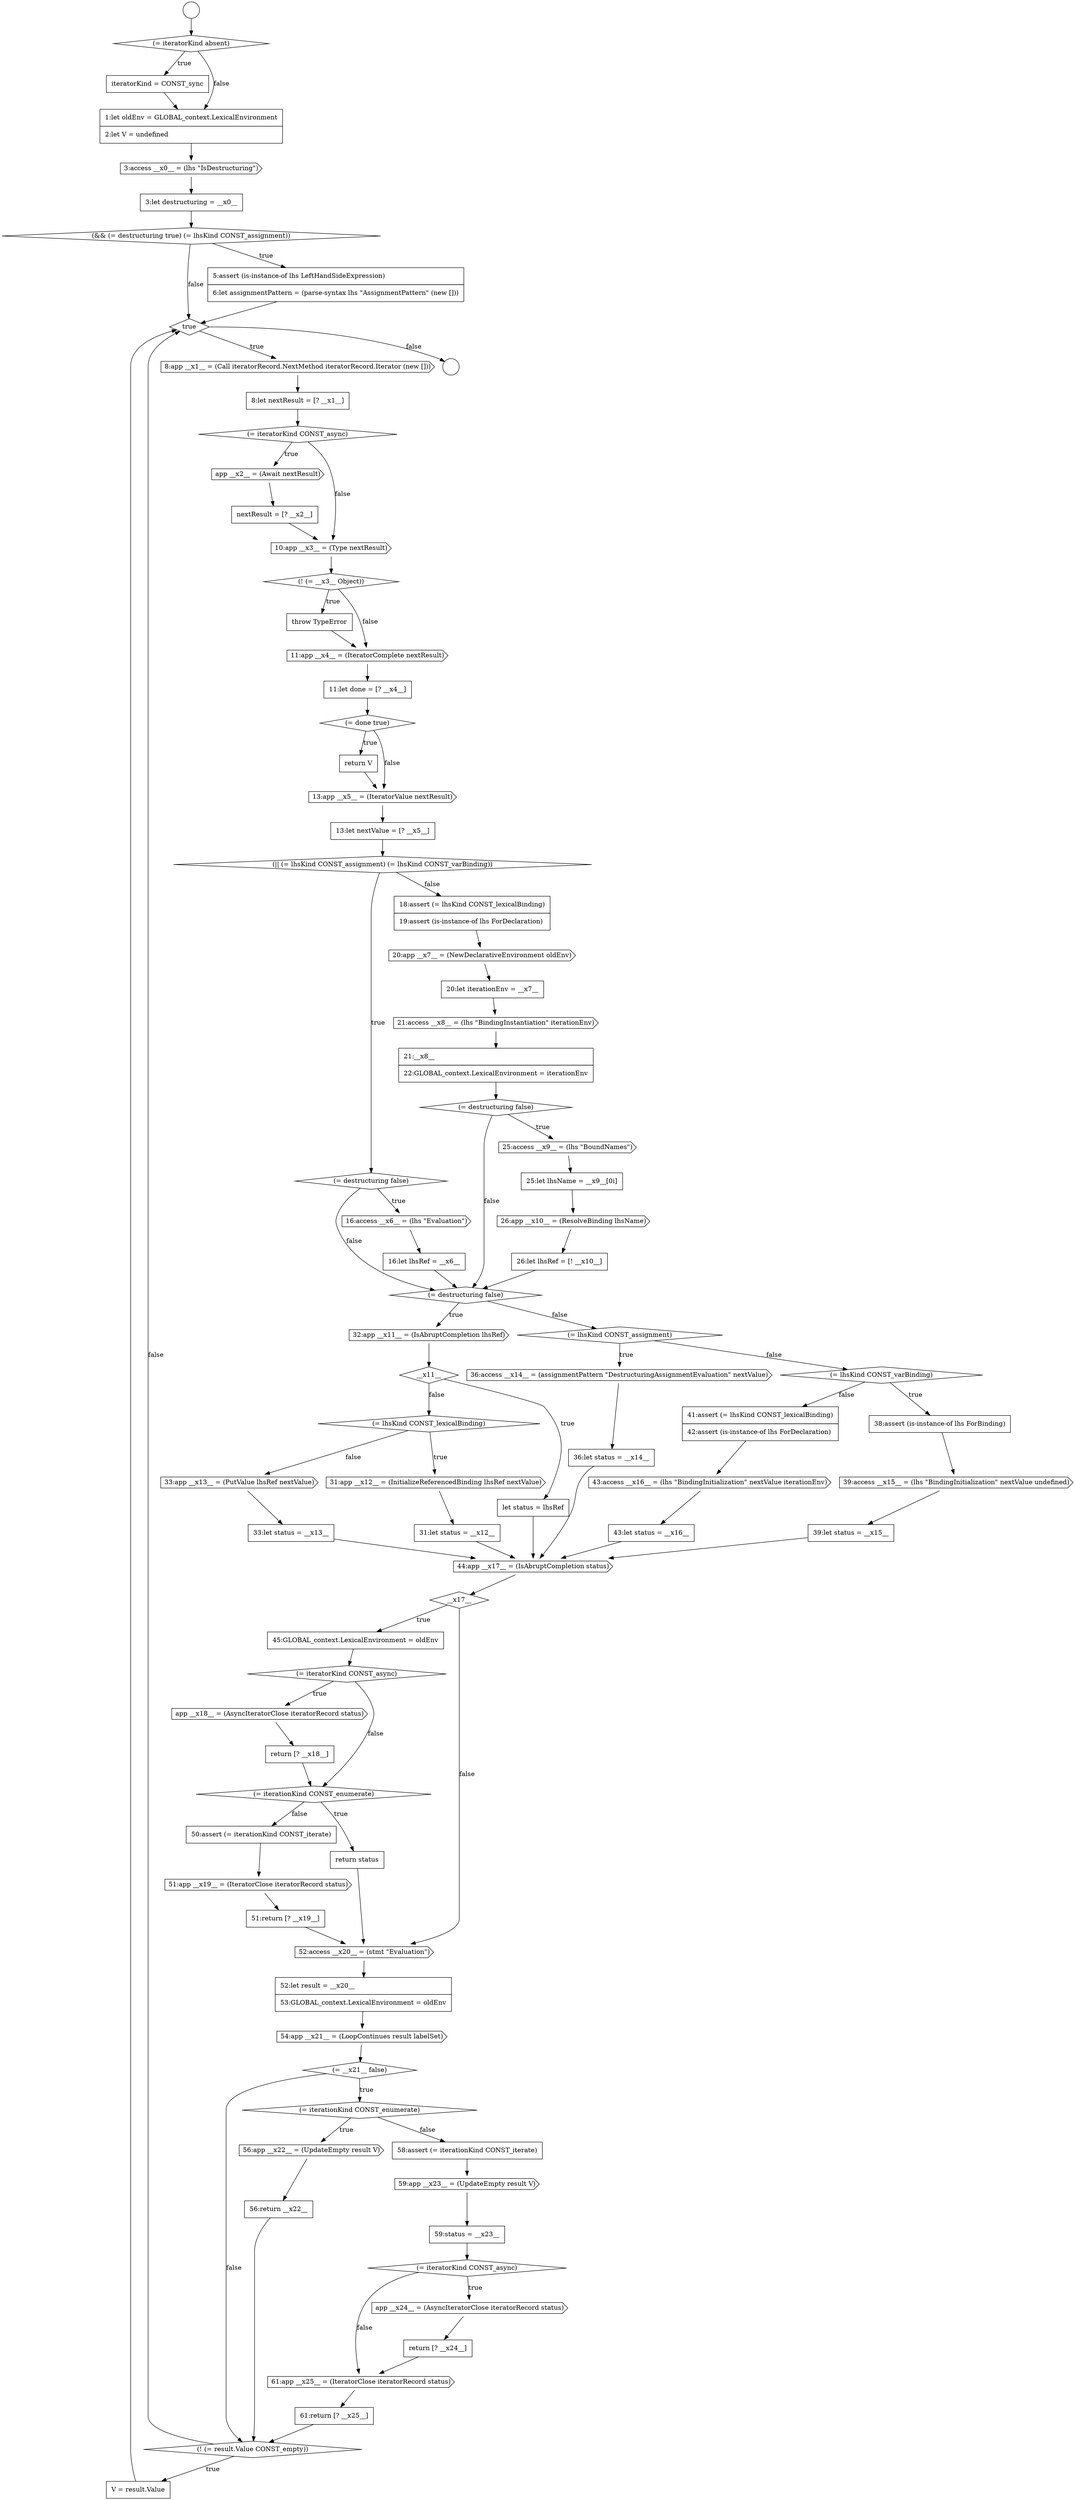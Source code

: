 digraph {
  node5 [shape=cds, label=<<font color="black">3:access __x0__ = (lhs &quot;IsDestructuring&quot;)</font>> color="black" fillcolor="white" style=filled]
  node84 [shape=none, margin=0, label=<<font color="black">
    <table border="0" cellborder="1" cellspacing="0" cellpadding="10">
      <tr><td align="left">V = result.Value</td></tr>
    </table>
  </font>> color="black" fillcolor="white" style=filled]
  node65 [shape=none, margin=0, label=<<font color="black">
    <table border="0" cellborder="1" cellspacing="0" cellpadding="10">
      <tr><td align="left">50:assert (= iterationKind CONST_iterate)</td></tr>
    </table>
  </font>> color="black" fillcolor="white" style=filled]
  node77 [shape=none, margin=0, label=<<font color="black">
    <table border="0" cellborder="1" cellspacing="0" cellpadding="10">
      <tr><td align="left">59:status = __x23__</td></tr>
    </table>
  </font>> color="black" fillcolor="white" style=filled]
  node66 [shape=cds, label=<<font color="black">51:app __x19__ = (IteratorClose iteratorRecord status)</font>> color="black" fillcolor="white" style=filled]
  node83 [shape=diamond, label=<<font color="black">(! (= result.Value CONST_empty))</font>> color="black" fillcolor="white" style=filled]
  node69 [shape=none, margin=0, label=<<font color="black">
    <table border="0" cellborder="1" cellspacing="0" cellpadding="10">
      <tr><td align="left">52:let result = __x20__</td></tr>
      <tr><td align="left">53:GLOBAL_context.LexicalEnvironment = oldEnv</td></tr>
    </table>
  </font>> color="black" fillcolor="white" style=filled]
  node0 [shape=circle label=" " color="black" fillcolor="white" style=filled]
  node10 [shape=cds, label=<<font color="black">8:app __x1__ = (Call iteratorRecord.NextMethod iteratorRecord.Iterator (new []))</font>> color="black" fillcolor="white" style=filled]
  node56 [shape=none, margin=0, label=<<font color="black">
    <table border="0" cellborder="1" cellspacing="0" cellpadding="10">
      <tr><td align="left">43:let status = __x16__</td></tr>
    </table>
  </font>> color="black" fillcolor="white" style=filled]
  node42 [shape=diamond, label=<<font color="black">(= lhsKind CONST_lexicalBinding)</font>> color="black" fillcolor="white" style=filled]
  node24 [shape=diamond, label=<<font color="black">(|| (= lhsKind CONST_assignment) (= lhsKind CONST_varBinding))</font>> color="black" fillcolor="white" style=filled]
  node37 [shape=none, margin=0, label=<<font color="black">
    <table border="0" cellborder="1" cellspacing="0" cellpadding="10">
      <tr><td align="left">26:let lhsRef = [! __x10__]</td></tr>
    </table>
  </font>> color="black" fillcolor="white" style=filled]
  node25 [shape=diamond, label=<<font color="black">(= destructuring false)</font>> color="black" fillcolor="white" style=filled]
  node52 [shape=cds, label=<<font color="black">39:access __x15__ = (lhs &quot;BindingInitialization&quot; nextValue undefined)</font>> color="black" fillcolor="white" style=filled]
  node14 [shape=none, margin=0, label=<<font color="black">
    <table border="0" cellborder="1" cellspacing="0" cellpadding="10">
      <tr><td align="left">nextResult = [? __x2__]</td></tr>
    </table>
  </font>> color="black" fillcolor="white" style=filled]
  node20 [shape=diamond, label=<<font color="black">(= done true)</font>> color="black" fillcolor="white" style=filled]
  node46 [shape=none, margin=0, label=<<font color="black">
    <table border="0" cellborder="1" cellspacing="0" cellpadding="10">
      <tr><td align="left">33:let status = __x13__</td></tr>
    </table>
  </font>> color="black" fillcolor="white" style=filled]
  node57 [shape=cds, label=<<font color="black">44:app __x17__ = (IsAbruptCompletion status)</font>> color="black" fillcolor="white" style=filled]
  node78 [shape=diamond, label=<<font color="black">(= iteratorKind CONST_async)</font>> color="black" fillcolor="white" style=filled]
  node29 [shape=cds, label=<<font color="black">20:app __x7__ = (NewDeclarativeEnvironment oldEnv)</font>> color="black" fillcolor="white" style=filled]
  node61 [shape=cds, label=<<font color="black">app __x18__ = (AsyncIteratorClose iteratorRecord status)</font>> color="black" fillcolor="white" style=filled]
  node1 [shape=circle label=" " color="black" fillcolor="white" style=filled]
  node74 [shape=none, margin=0, label=<<font color="black">
    <table border="0" cellborder="1" cellspacing="0" cellpadding="10">
      <tr><td align="left">56:return __x22__</td></tr>
    </table>
  </font>> color="black" fillcolor="white" style=filled]
  node6 [shape=none, margin=0, label=<<font color="black">
    <table border="0" cellborder="1" cellspacing="0" cellpadding="10">
      <tr><td align="left">3:let destructuring = __x0__</td></tr>
    </table>
  </font>> color="black" fillcolor="white" style=filled]
  node60 [shape=diamond, label=<<font color="black">(= iteratorKind CONST_async)</font>> color="black" fillcolor="white" style=filled]
  node70 [shape=cds, label=<<font color="black">54:app __x21__ = (LoopContinues result labelSet)</font>> color="black" fillcolor="white" style=filled]
  node21 [shape=none, margin=0, label=<<font color="black">
    <table border="0" cellborder="1" cellspacing="0" cellpadding="10">
      <tr><td align="left">return V</td></tr>
    </table>
  </font>> color="black" fillcolor="white" style=filled]
  node33 [shape=diamond, label=<<font color="black">(= destructuring false)</font>> color="black" fillcolor="white" style=filled]
  node28 [shape=none, margin=0, label=<<font color="black">
    <table border="0" cellborder="1" cellspacing="0" cellpadding="10">
      <tr><td align="left">18:assert (= lhsKind CONST_lexicalBinding)</td></tr>
      <tr><td align="left">19:assert (is-instance-of lhs ForDeclaration)</td></tr>
    </table>
  </font>> color="black" fillcolor="white" style=filled]
  node38 [shape=diamond, label=<<font color="black">(= destructuring false)</font>> color="black" fillcolor="white" style=filled]
  node9 [shape=diamond, label=<<font color="black">true</font>> color="black" fillcolor="white" style=filled]
  node53 [shape=none, margin=0, label=<<font color="black">
    <table border="0" cellborder="1" cellspacing="0" cellpadding="10">
      <tr><td align="left">39:let status = __x15__</td></tr>
    </table>
  </font>> color="black" fillcolor="white" style=filled]
  node13 [shape=cds, label=<<font color="black">app __x2__ = (Await nextResult)</font>> color="black" fillcolor="white" style=filled]
  node41 [shape=none, margin=0, label=<<font color="black">
    <table border="0" cellborder="1" cellspacing="0" cellpadding="10">
      <tr><td align="left">let status = lhsRef</td></tr>
    </table>
  </font>> color="black" fillcolor="white" style=filled]
  node73 [shape=cds, label=<<font color="black">56:app __x22__ = (UpdateEmpty result V)</font>> color="black" fillcolor="white" style=filled]
  node2 [shape=diamond, label=<<font color="black">(= iteratorKind absent)</font>> color="black" fillcolor="white" style=filled]
  node45 [shape=cds, label=<<font color="black">33:app __x13__ = (PutValue lhsRef nextValue)</font>> color="black" fillcolor="white" style=filled]
  node64 [shape=none, margin=0, label=<<font color="black">
    <table border="0" cellborder="1" cellspacing="0" cellpadding="10">
      <tr><td align="left">return status</td></tr>
    </table>
  </font>> color="black" fillcolor="white" style=filled]
  node17 [shape=none, margin=0, label=<<font color="black">
    <table border="0" cellborder="1" cellspacing="0" cellpadding="10">
      <tr><td align="left">throw TypeError</td></tr>
    </table>
  </font>> color="black" fillcolor="white" style=filled]
  node32 [shape=none, margin=0, label=<<font color="black">
    <table border="0" cellborder="1" cellspacing="0" cellpadding="10">
      <tr><td align="left">21:__x8__</td></tr>
      <tr><td align="left">22:GLOBAL_context.LexicalEnvironment = iterationEnv</td></tr>
    </table>
  </font>> color="black" fillcolor="white" style=filled]
  node34 [shape=cds, label=<<font color="black">25:access __x9__ = (lhs &quot;BoundNames&quot;)</font>> color="black" fillcolor="white" style=filled]
  node22 [shape=cds, label=<<font color="black">13:app __x5__ = (IteratorValue nextResult)</font>> color="black" fillcolor="white" style=filled]
  node44 [shape=none, margin=0, label=<<font color="black">
    <table border="0" cellborder="1" cellspacing="0" cellpadding="10">
      <tr><td align="left">31:let status = __x12__</td></tr>
    </table>
  </font>> color="black" fillcolor="white" style=filled]
  node59 [shape=none, margin=0, label=<<font color="black">
    <table border="0" cellborder="1" cellspacing="0" cellpadding="10">
      <tr><td align="left">45:GLOBAL_context.LexicalEnvironment = oldEnv</td></tr>
    </table>
  </font>> color="black" fillcolor="white" style=filled]
  node27 [shape=none, margin=0, label=<<font color="black">
    <table border="0" cellborder="1" cellspacing="0" cellpadding="10">
      <tr><td align="left">16:let lhsRef = __x6__</td></tr>
    </table>
  </font>> color="black" fillcolor="white" style=filled]
  node71 [shape=diamond, label=<<font color="black">(= __x21__ false)</font>> color="black" fillcolor="white" style=filled]
  node12 [shape=diamond, label=<<font color="black">(= iteratorKind CONST_async)</font>> color="black" fillcolor="white" style=filled]
  node54 [shape=none, margin=0, label=<<font color="black">
    <table border="0" cellborder="1" cellspacing="0" cellpadding="10">
      <tr><td align="left">41:assert (= lhsKind CONST_lexicalBinding)</td></tr>
      <tr><td align="left">42:assert (is-instance-of lhs ForDeclaration)</td></tr>
    </table>
  </font>> color="black" fillcolor="white" style=filled]
  node49 [shape=none, margin=0, label=<<font color="black">
    <table border="0" cellborder="1" cellspacing="0" cellpadding="10">
      <tr><td align="left">36:let status = __x14__</td></tr>
    </table>
  </font>> color="black" fillcolor="white" style=filled]
  node81 [shape=cds, label=<<font color="black">61:app __x25__ = (IteratorClose iteratorRecord status)</font>> color="black" fillcolor="white" style=filled]
  node76 [shape=cds, label=<<font color="black">59:app __x23__ = (UpdateEmpty result V)</font>> color="black" fillcolor="white" style=filled]
  node7 [shape=diamond, label=<<font color="black">(&amp;&amp; (= destructuring true) (= lhsKind CONST_assignment))</font>> color="black" fillcolor="white" style=filled]
  node39 [shape=cds, label=<<font color="black">32:app __x11__ = (IsAbruptCompletion lhsRef)</font>> color="black" fillcolor="white" style=filled]
  node3 [shape=none, margin=0, label=<<font color="black">
    <table border="0" cellborder="1" cellspacing="0" cellpadding="10">
      <tr><td align="left">iteratorKind = CONST_sync</td></tr>
    </table>
  </font>> color="black" fillcolor="white" style=filled]
  node80 [shape=none, margin=0, label=<<font color="black">
    <table border="0" cellborder="1" cellspacing="0" cellpadding="10">
      <tr><td align="left">return [? __x24__]</td></tr>
    </table>
  </font>> color="black" fillcolor="white" style=filled]
  node35 [shape=none, margin=0, label=<<font color="black">
    <table border="0" cellborder="1" cellspacing="0" cellpadding="10">
      <tr><td align="left">25:let lhsName = __x9__[0i]</td></tr>
    </table>
  </font>> color="black" fillcolor="white" style=filled]
  node48 [shape=cds, label=<<font color="black">36:access __x14__ = (assignmentPattern &quot;DestructuringAssignmentEvaluation&quot; nextValue)</font>> color="black" fillcolor="white" style=filled]
  node63 [shape=diamond, label=<<font color="black">(= iterationKind CONST_enumerate)</font>> color="black" fillcolor="white" style=filled]
  node18 [shape=cds, label=<<font color="black">11:app __x4__ = (IteratorComplete nextResult)</font>> color="black" fillcolor="white" style=filled]
  node50 [shape=diamond, label=<<font color="black">(= lhsKind CONST_varBinding)</font>> color="black" fillcolor="white" style=filled]
  node67 [shape=none, margin=0, label=<<font color="black">
    <table border="0" cellborder="1" cellspacing="0" cellpadding="10">
      <tr><td align="left">51:return [? __x19__]</td></tr>
    </table>
  </font>> color="black" fillcolor="white" style=filled]
  node16 [shape=diamond, label=<<font color="black">(! (= __x3__ Object))</font>> color="black" fillcolor="white" style=filled]
  node31 [shape=cds, label=<<font color="black">21:access __x8__ = (lhs &quot;BindingInstantiation&quot; iterationEnv)</font>> color="black" fillcolor="white" style=filled]
  node11 [shape=none, margin=0, label=<<font color="black">
    <table border="0" cellborder="1" cellspacing="0" cellpadding="10">
      <tr><td align="left">8:let nextResult = [? __x1__]</td></tr>
    </table>
  </font>> color="black" fillcolor="white" style=filled]
  node72 [shape=diamond, label=<<font color="black">(= iterationKind CONST_enumerate)</font>> color="black" fillcolor="white" style=filled]
  node43 [shape=cds, label=<<font color="black">31:app __x12__ = (InitializeReferencedBinding lhsRef nextValue)</font>> color="black" fillcolor="white" style=filled]
  node40 [shape=diamond, label=<<font color="black">__x11__</font>> color="black" fillcolor="white" style=filled]
  node26 [shape=cds, label=<<font color="black">16:access __x6__ = (lhs &quot;Evaluation&quot;)</font>> color="black" fillcolor="white" style=filled]
  node55 [shape=cds, label=<<font color="black">43:access __x16__ = (lhs &quot;BindingInitialization&quot; nextValue iterationEnv)</font>> color="black" fillcolor="white" style=filled]
  node23 [shape=none, margin=0, label=<<font color="black">
    <table border="0" cellborder="1" cellspacing="0" cellpadding="10">
      <tr><td align="left">13:let nextValue = [? __x5__]</td></tr>
    </table>
  </font>> color="black" fillcolor="white" style=filled]
  node8 [shape=none, margin=0, label=<<font color="black">
    <table border="0" cellborder="1" cellspacing="0" cellpadding="10">
      <tr><td align="left">5:assert (is-instance-of lhs LeftHandSideExpression)</td></tr>
      <tr><td align="left">6:let assignmentPattern = (parse-syntax lhs &quot;AssignmentPattern&quot; (new []))</td></tr>
    </table>
  </font>> color="black" fillcolor="white" style=filled]
  node75 [shape=none, margin=0, label=<<font color="black">
    <table border="0" cellborder="1" cellspacing="0" cellpadding="10">
      <tr><td align="left">58:assert (= iterationKind CONST_iterate)</td></tr>
    </table>
  </font>> color="black" fillcolor="white" style=filled]
  node58 [shape=diamond, label=<<font color="black">__x17__</font>> color="black" fillcolor="white" style=filled]
  node82 [shape=none, margin=0, label=<<font color="black">
    <table border="0" cellborder="1" cellspacing="0" cellpadding="10">
      <tr><td align="left">61:return [? __x25__]</td></tr>
    </table>
  </font>> color="black" fillcolor="white" style=filled]
  node36 [shape=cds, label=<<font color="black">26:app __x10__ = (ResolveBinding lhsName)</font>> color="black" fillcolor="white" style=filled]
  node30 [shape=none, margin=0, label=<<font color="black">
    <table border="0" cellborder="1" cellspacing="0" cellpadding="10">
      <tr><td align="left">20:let iterationEnv = __x7__</td></tr>
    </table>
  </font>> color="black" fillcolor="white" style=filled]
  node51 [shape=none, margin=0, label=<<font color="black">
    <table border="0" cellborder="1" cellspacing="0" cellpadding="10">
      <tr><td align="left">38:assert (is-instance-of lhs ForBinding)</td></tr>
    </table>
  </font>> color="black" fillcolor="white" style=filled]
  node19 [shape=none, margin=0, label=<<font color="black">
    <table border="0" cellborder="1" cellspacing="0" cellpadding="10">
      <tr><td align="left">11:let done = [? __x4__]</td></tr>
    </table>
  </font>> color="black" fillcolor="white" style=filled]
  node4 [shape=none, margin=0, label=<<font color="black">
    <table border="0" cellborder="1" cellspacing="0" cellpadding="10">
      <tr><td align="left">1:let oldEnv = GLOBAL_context.LexicalEnvironment</td></tr>
      <tr><td align="left">2:let V = undefined</td></tr>
    </table>
  </font>> color="black" fillcolor="white" style=filled]
  node79 [shape=cds, label=<<font color="black">app __x24__ = (AsyncIteratorClose iteratorRecord status)</font>> color="black" fillcolor="white" style=filled]
  node47 [shape=diamond, label=<<font color="black">(= lhsKind CONST_assignment)</font>> color="black" fillcolor="white" style=filled]
  node15 [shape=cds, label=<<font color="black">10:app __x3__ = (Type nextResult)</font>> color="black" fillcolor="white" style=filled]
  node68 [shape=cds, label=<<font color="black">52:access __x20__ = (stmt &quot;Evaluation&quot;)</font>> color="black" fillcolor="white" style=filled]
  node62 [shape=none, margin=0, label=<<font color="black">
    <table border="0" cellborder="1" cellspacing="0" cellpadding="10">
      <tr><td align="left">return [? __x18__]</td></tr>
    </table>
  </font>> color="black" fillcolor="white" style=filled]
  node56 -> node57 [ color="black"]
  node82 -> node83 [ color="black"]
  node69 -> node70 [ color="black"]
  node5 -> node6 [ color="black"]
  node3 -> node4 [ color="black"]
  node61 -> node62 [ color="black"]
  node41 -> node57 [ color="black"]
  node53 -> node57 [ color="black"]
  node28 -> node29 [ color="black"]
  node72 -> node73 [label=<<font color="black">true</font>> color="black"]
  node72 -> node75 [label=<<font color="black">false</font>> color="black"]
  node29 -> node30 [ color="black"]
  node39 -> node40 [ color="black"]
  node63 -> node64 [label=<<font color="black">true</font>> color="black"]
  node63 -> node65 [label=<<font color="black">false</font>> color="black"]
  node67 -> node68 [ color="black"]
  node24 -> node25 [label=<<font color="black">true</font>> color="black"]
  node24 -> node28 [label=<<font color="black">false</font>> color="black"]
  node54 -> node55 [ color="black"]
  node34 -> node35 [ color="black"]
  node9 -> node10 [label=<<font color="black">true</font>> color="black"]
  node9 -> node1 [label=<<font color="black">false</font>> color="black"]
  node18 -> node19 [ color="black"]
  node40 -> node41 [label=<<font color="black">true</font>> color="black"]
  node40 -> node42 [label=<<font color="black">false</font>> color="black"]
  node66 -> node67 [ color="black"]
  node62 -> node63 [ color="black"]
  node15 -> node16 [ color="black"]
  node55 -> node56 [ color="black"]
  node11 -> node12 [ color="black"]
  node71 -> node72 [label=<<font color="black">true</font>> color="black"]
  node71 -> node83 [label=<<font color="black">false</font>> color="black"]
  node25 -> node26 [label=<<font color="black">true</font>> color="black"]
  node25 -> node38 [label=<<font color="black">false</font>> color="black"]
  node64 -> node68 [ color="black"]
  node7 -> node8 [label=<<font color="black">true</font>> color="black"]
  node7 -> node9 [label=<<font color="black">false</font>> color="black"]
  node19 -> node20 [ color="black"]
  node13 -> node14 [ color="black"]
  node35 -> node36 [ color="black"]
  node57 -> node58 [ color="black"]
  node79 -> node80 [ color="black"]
  node46 -> node57 [ color="black"]
  node45 -> node46 [ color="black"]
  node78 -> node79 [label=<<font color="black">true</font>> color="black"]
  node78 -> node81 [label=<<font color="black">false</font>> color="black"]
  node0 -> node2 [ color="black"]
  node47 -> node48 [label=<<font color="black">true</font>> color="black"]
  node47 -> node50 [label=<<font color="black">false</font>> color="black"]
  node75 -> node76 [ color="black"]
  node38 -> node39 [label=<<font color="black">true</font>> color="black"]
  node38 -> node47 [label=<<font color="black">false</font>> color="black"]
  node84 -> node9 [ color="black"]
  node36 -> node37 [ color="black"]
  node52 -> node53 [ color="black"]
  node2 -> node3 [label=<<font color="black">true</font>> color="black"]
  node2 -> node4 [label=<<font color="black">false</font>> color="black"]
  node22 -> node23 [ color="black"]
  node70 -> node71 [ color="black"]
  node6 -> node7 [ color="black"]
  node76 -> node77 [ color="black"]
  node43 -> node44 [ color="black"]
  node12 -> node13 [label=<<font color="black">true</font>> color="black"]
  node12 -> node15 [label=<<font color="black">false</font>> color="black"]
  node37 -> node38 [ color="black"]
  node68 -> node69 [ color="black"]
  node23 -> node24 [ color="black"]
  node14 -> node15 [ color="black"]
  node31 -> node32 [ color="black"]
  node49 -> node57 [ color="black"]
  node30 -> node31 [ color="black"]
  node33 -> node34 [label=<<font color="black">true</font>> color="black"]
  node33 -> node38 [label=<<font color="black">false</font>> color="black"]
  node77 -> node78 [ color="black"]
  node26 -> node27 [ color="black"]
  node10 -> node11 [ color="black"]
  node16 -> node17 [label=<<font color="black">true</font>> color="black"]
  node16 -> node18 [label=<<font color="black">false</font>> color="black"]
  node27 -> node38 [ color="black"]
  node60 -> node61 [label=<<font color="black">true</font>> color="black"]
  node60 -> node63 [label=<<font color="black">false</font>> color="black"]
  node20 -> node21 [label=<<font color="black">true</font>> color="black"]
  node20 -> node22 [label=<<font color="black">false</font>> color="black"]
  node4 -> node5 [ color="black"]
  node42 -> node43 [label=<<font color="black">true</font>> color="black"]
  node42 -> node45 [label=<<font color="black">false</font>> color="black"]
  node50 -> node51 [label=<<font color="black">true</font>> color="black"]
  node50 -> node54 [label=<<font color="black">false</font>> color="black"]
  node51 -> node52 [ color="black"]
  node83 -> node84 [label=<<font color="black">true</font>> color="black"]
  node83 -> node9 [label=<<font color="black">false</font>> color="black"]
  node74 -> node83 [ color="black"]
  node8 -> node9 [ color="black"]
  node21 -> node22 [ color="black"]
  node73 -> node74 [ color="black"]
  node59 -> node60 [ color="black"]
  node65 -> node66 [ color="black"]
  node48 -> node49 [ color="black"]
  node44 -> node57 [ color="black"]
  node58 -> node59 [label=<<font color="black">true</font>> color="black"]
  node58 -> node68 [label=<<font color="black">false</font>> color="black"]
  node81 -> node82 [ color="black"]
  node32 -> node33 [ color="black"]
  node17 -> node18 [ color="black"]
  node80 -> node81 [ color="black"]
}

